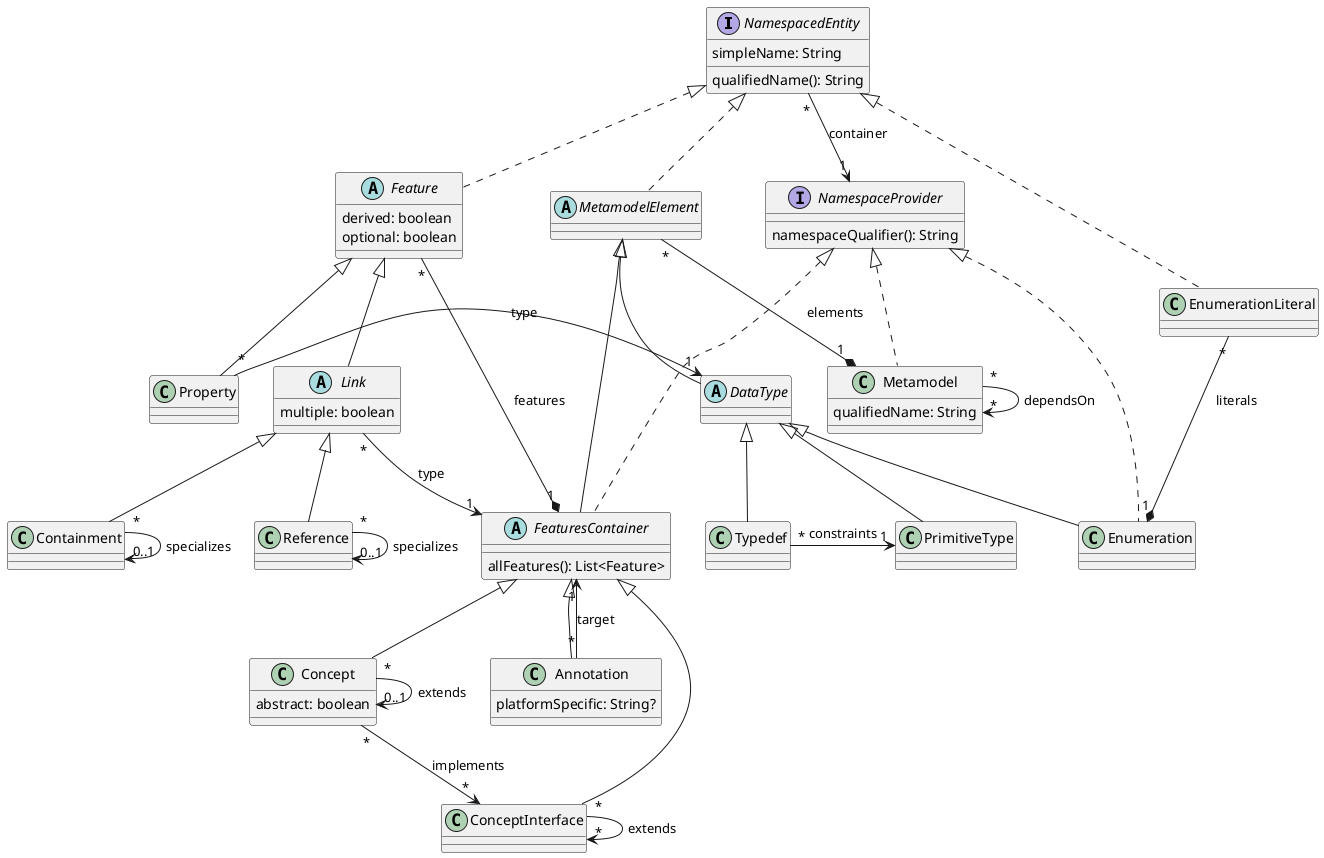 @startuml


interface NamespacedEntity {
  simpleName: String
  qualifiedName(): String
}

interface NamespaceProvider {
  namespaceQualifier(): String
}

class Metamodel implements NamespaceProvider {
  qualifiedName: String
}

abstract class MetamodelElement implements NamespacedEntity

abstract class FeaturesContainer extends MetamodelElement implements NamespaceProvider {
  allFeatures(): List<Feature>
}

class Annotation extends FeaturesContainer {
  platformSpecific: String?
}

class Concept extends FeaturesContainer {
  abstract: boolean
}

class ConceptInterface extends FeaturesContainer

abstract class Feature implements NamespacedEntity {
  derived: boolean
  optional: boolean
}

class Property extends Feature

class Typedef extends DataType

abstract class DataType extends MetamodelElement

class PrimitiveType extends DataType

class Enumeration extends DataType implements NamespaceProvider

class EnumerationLiteral implements NamespacedEntity

abstract class Link extends Feature {
  multiple: boolean
}

class Containment extends Link

class Reference extends Link

' relations:

Annotation "*" --> "1" FeaturesContainer: target

Concept "*" -> "0..1" Concept: extends
Concept "*" --> "*" ConceptInterface: implements

ConceptInterface "*" --> "*" ConceptInterface: extends

Containment "*" -> "0..1" Containment: specializes

Feature "*" -* "1" FeaturesContainer: features

Link "*" --> "1" FeaturesContainer: type

MetamodelElement "*" -* "1" Metamodel: elements
Metamodel "*" --> "*" Metamodel: dependsOn

NamespacedEntity "*" --> "1" NamespaceProvider: container

Property "*" -> "1" DataType: type

Reference "*" -> "0..1" Reference: specializes

EnumerationLiteral "*" -* "1" Enumeration : literals

Typedef "*" -> "1" PrimitiveType: constraints

@enduml
